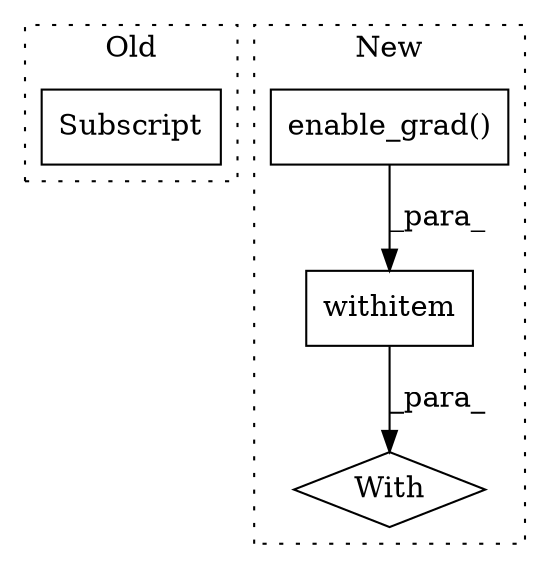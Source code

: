 digraph G {
subgraph cluster0 {
1 [label="Subscript" a="63" s="1234,0" l="14,0" shape="box"];
label = "Old";
style="dotted";
}
subgraph cluster1 {
2 [label="enable_grad()" a="75" s="698" l="19" shape="box"];
3 [label="With" a="39" s="693,703" l="5,32" shape="diamond"];
4 [label="withitem" a="49" s="698" l="5" shape="box"];
label = "New";
style="dotted";
}
2 -> 4 [label="_para_"];
4 -> 3 [label="_para_"];
}